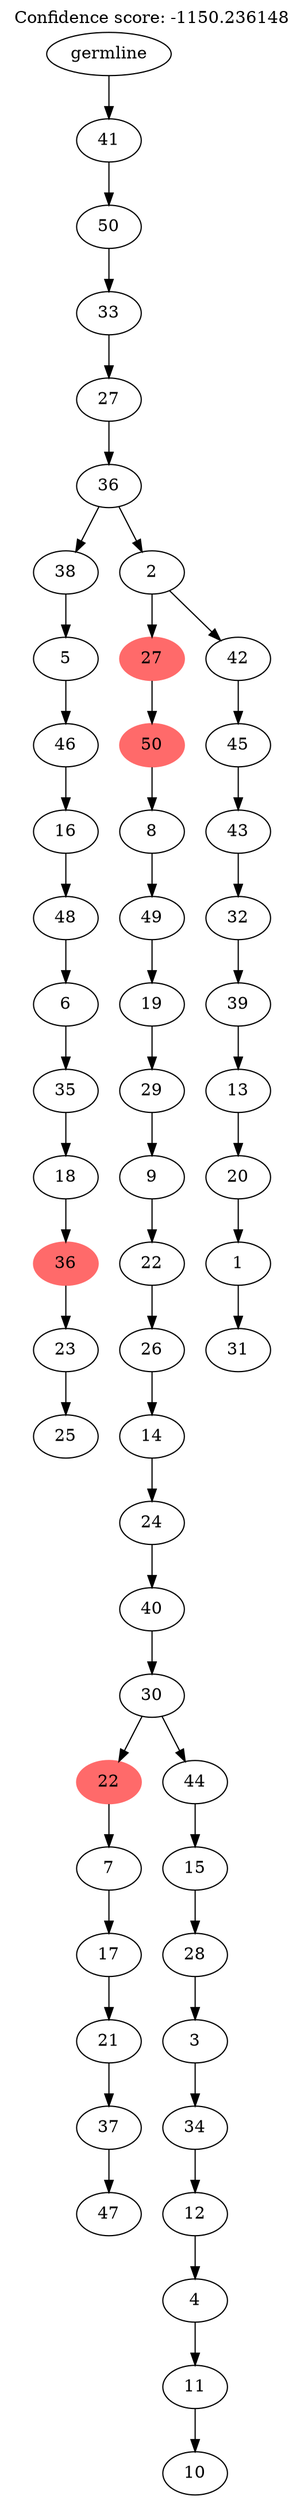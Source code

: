 digraph g {
	"53" -> "54";
	"54" [label="25"];
	"52" -> "53";
	"53" [label="23"];
	"51" -> "52";
	"52" [color=indianred1, style=filled, label="36"];
	"50" -> "51";
	"51" [label="18"];
	"49" -> "50";
	"50" [label="35"];
	"48" -> "49";
	"49" [label="6"];
	"47" -> "48";
	"48" [label="48"];
	"46" -> "47";
	"47" [label="16"];
	"45" -> "46";
	"46" [label="46"];
	"44" -> "45";
	"45" [label="5"];
	"42" -> "43";
	"43" [label="47"];
	"41" -> "42";
	"42" [label="37"];
	"40" -> "41";
	"41" [label="21"];
	"39" -> "40";
	"40" [label="17"];
	"38" -> "39";
	"39" [label="7"];
	"36" -> "37";
	"37" [label="10"];
	"35" -> "36";
	"36" [label="11"];
	"34" -> "35";
	"35" [label="4"];
	"33" -> "34";
	"34" [label="12"];
	"32" -> "33";
	"33" [label="34"];
	"31" -> "32";
	"32" [label="3"];
	"30" -> "31";
	"31" [label="28"];
	"29" -> "30";
	"30" [label="15"];
	"28" -> "29";
	"29" [label="44"];
	"28" -> "38";
	"38" [color=indianred1, style=filled, label="22"];
	"27" -> "28";
	"28" [label="30"];
	"26" -> "27";
	"27" [label="40"];
	"25" -> "26";
	"26" [label="24"];
	"24" -> "25";
	"25" [label="14"];
	"23" -> "24";
	"24" [label="26"];
	"22" -> "23";
	"23" [label="22"];
	"21" -> "22";
	"22" [label="9"];
	"20" -> "21";
	"21" [label="29"];
	"19" -> "20";
	"20" [label="19"];
	"18" -> "19";
	"19" [label="49"];
	"17" -> "18";
	"18" [label="8"];
	"16" -> "17";
	"17" [color=indianred1, style=filled, label="50"];
	"14" -> "15";
	"15" [label="31"];
	"13" -> "14";
	"14" [label="1"];
	"12" -> "13";
	"13" [label="20"];
	"11" -> "12";
	"12" [label="13"];
	"10" -> "11";
	"11" [label="39"];
	"9" -> "10";
	"10" [label="32"];
	"8" -> "9";
	"9" [label="43"];
	"7" -> "8";
	"8" [label="45"];
	"6" -> "7";
	"7" [label="42"];
	"6" -> "16";
	"16" [color=indianred1, style=filled, label="27"];
	"5" -> "6";
	"6" [label="2"];
	"5" -> "44";
	"44" [label="38"];
	"4" -> "5";
	"5" [label="36"];
	"3" -> "4";
	"4" [label="27"];
	"2" -> "3";
	"3" [label="33"];
	"1" -> "2";
	"2" [label="50"];
	"0" -> "1";
	"1" [label="41"];
	"0" [label="germline"];
	labelloc="t";
	label="Confidence score: -1150.236148";
}
